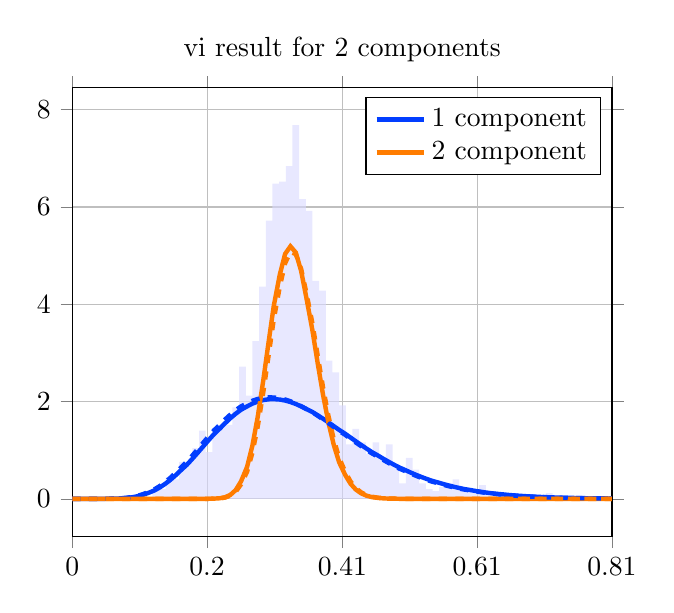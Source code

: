 \begin{tikzpicture}
\begin{axis}[title={vi result for 2 components}, yticklabel style={/pgf/number format/fixed,
            /pgf/number format/precision=3}, grid={major}, yminorgrids={true}, tick align={outside}, xtick={0.0,0.202,0.405,0.607,0.809}, xmin={0.0}, xmax={0.809}, scaled y ticks={false}]
    \addplot[ybar interval, fill={blue!15}, forget plot, opacity={0.6}, draw={none}, bar width={5.0e-6}]
        table[row sep={\\}]
        {
            \\
            0.04  0.04  \\
            0.05  0.0  \\
            0.06  0.0  \\
            0.07  0.04  \\
            0.08  0.0  \\
            0.09  0.04  \\
            0.1  0.04  \\
            0.11  0.04  \\
            0.12  0.16  \\
            0.13  0.2  \\
            0.14  0.44  \\
            0.15  0.4  \\
            0.16  0.76  \\
            0.17  0.76  \\
            0.18  1.04  \\
            0.19  1.4  \\
            0.2  0.96  \\
            0.21  1.44  \\
            0.22  1.52  \\
            0.23  1.52  \\
            0.24  1.88  \\
            0.25  2.72  \\
            0.26  2.12  \\
            0.27  3.24  \\
            0.28  4.36  \\
            0.29  5.72  \\
            0.3  6.48  \\
            0.31  6.52  \\
            0.32  6.84  \\
            0.33  7.68  \\
            0.34  6.16  \\
            0.35  5.92  \\
            0.36  4.48  \\
            0.37  4.28  \\
            0.38  2.84  \\
            0.39  2.6  \\
            0.4  1.92  \\
            0.41  1.12  \\
            0.42  1.44  \\
            0.43  1.16  \\
            0.44  0.92  \\
            0.45  1.16  \\
            0.46  0.8  \\
            0.47  1.12  \\
            0.48  0.72  \\
            0.49  0.32  \\
            0.5  0.84  \\
            0.51  0.6  \\
            0.52  0.32  \\
            0.53  0.2  \\
            0.54  0.16  \\
            0.55  0.24  \\
            0.56  0.32  \\
            0.57  0.4  \\
            0.58  0.2  \\
            0.59  0.16  \\
            0.6  0.2  \\
            0.61  0.28  \\
            0.62  0.12  \\
            0.63  0.04  \\
            0.64  0.08  \\
            0.65  0.12  \\
            0.66  0.04  \\
            0.67  0.08  \\
            0.68  0.0  \\
            0.69  0.08  \\
            0.7  0.0  \\
            0.71  0.12  \\
            0.72  0.0  \\
            0.73  0.04  \\
            0.74  0.0  \\
            0.75  0.0  \\
            0.76  0.0  \\
            0.77  0.0  \\
            0.78  0.0  \\
            0.79  0.0  \\
            0.8  0.04  \\
            0.81  0.0  \\
        }
        ;
    \addplot[style={{ultra thick}}, color={rgb,1:red,0.008;green,0.243;blue,1.0}]
        table[row sep={\\}]
        {
            \\
            0.0  0.0  \\
            0.008  1.033e-9  \\
            0.016  2.326e-7  \\
            0.025  5.045e-6  \\
            0.033  4.198e-5  \\
            0.041  0.0  \\
            0.049  0.001  \\
            0.057  0.002  \\
            0.065  0.005  \\
            0.074  0.01  \\
            0.082  0.019  \\
            0.09  0.033  \\
            0.098  0.054  \\
            0.106  0.084  \\
            0.114  0.122  \\
            0.123  0.172  \\
            0.131  0.233  \\
            0.139  0.306  \\
            0.147  0.39  \\
            0.155  0.486  \\
            0.163  0.591  \\
            0.172  0.704  \\
            0.18  0.824  \\
            0.188  0.948  \\
            0.196  1.075  \\
            0.204  1.201  \\
            0.212  1.324  \\
            0.221  1.443  \\
            0.229  1.554  \\
            0.237  1.658  \\
            0.245  1.751  \\
            0.253  1.832  \\
            0.262  1.901  \\
            0.27  1.957  \\
            0.278  2.0  \\
            0.286  2.03  \\
            0.294  2.046  \\
            0.302  2.049  \\
            0.311  2.041  \\
            0.319  2.021  \\
            0.327  1.99  \\
            0.335  1.95  \\
            0.343  1.901  \\
            0.351  1.846  \\
            0.36  1.784  \\
            0.368  1.716  \\
            0.376  1.645  \\
            0.384  1.571  \\
            0.392  1.494  \\
            0.4  1.417  \\
            0.409  1.338  \\
            0.417  1.26  \\
            0.425  1.183  \\
            0.433  1.107  \\
            0.441  1.033  \\
            0.449  0.961  \\
            0.458  0.892  \\
            0.466  0.826  \\
            0.474  0.763  \\
            0.482  0.703  \\
            0.49  0.646  \\
            0.499  0.592  \\
            0.507  0.542  \\
            0.515  0.495  \\
            0.523  0.451  \\
            0.531  0.41  \\
            0.539  0.372  \\
            0.548  0.337  \\
            0.556  0.305  \\
            0.564  0.275  \\
            0.572  0.248  \\
            0.58  0.223  \\
            0.588  0.2  \\
            0.597  0.18  \\
            0.605  0.161  \\
            0.613  0.144  \\
            0.621  0.128  \\
            0.629  0.114  \\
            0.637  0.102  \\
            0.646  0.091  \\
            0.654  0.08  \\
            0.662  0.071  \\
            0.67  0.063  \\
            0.678  0.056  \\
            0.686  0.049  \\
            0.695  0.044  \\
            0.703  0.038  \\
            0.711  0.034  \\
            0.719  0.03  \\
            0.727  0.026  \\
            0.735  0.023  \\
            0.744  0.02  \\
            0.752  0.018  \\
            0.76  0.015  \\
            0.768  0.013  \\
            0.776  0.012  \\
            0.785  0.01  \\
            0.793  0.009  \\
            0.801  0.008  \\
            0.809  0.007  \\
        }
        ;
    \addlegendentry {1 component}
    \addplot[style={{ultra thick}}, color={rgb,1:red,1.0;green,0.486;blue,0.0}]
        table[row sep={\\}]
        {
            \\
            0.0  0.0  \\
            0.008  2.328e-104  \\
            0.016  1.118e-78  \\
            0.025  4.707e-64  \\
            0.033  5.889e-54  \\
            0.041  2.437e-46  \\
            0.049  2.72e-40  \\
            0.057  2.509e-35  \\
            0.065  3.732e-31  \\
            0.074  1.377e-27  \\
            0.082  1.693e-24  \\
            0.09  8.554e-22  \\
            0.098  2.073e-19  \\
            0.106  2.712e-17  \\
            0.114  2.098e-15  \\
            0.123  1.032e-13  \\
            0.131  3.422e-12  \\
            0.139  8.027e-11  \\
            0.147  1.385e-9  \\
            0.155  1.819e-8  \\
            0.163  1.868e-7  \\
            0.172  1.537e-6  \\
            0.18  1.035e-5  \\
            0.188  5.802e-5  \\
            0.196  0.0  \\
            0.204  0.001  \\
            0.212  0.004  \\
            0.221  0.012  \\
            0.229  0.033  \\
            0.237  0.082  \\
            0.245  0.181  \\
            0.253  0.361  \\
            0.262  0.657  \\
            0.27  1.098  \\
            0.278  1.69  \\
            0.286  2.411  \\
            0.294  3.2  \\
            0.302  3.966  \\
            0.311  4.608  \\
            0.319  5.035  \\
            0.327  5.191  \\
            0.335  5.063  \\
            0.343  4.685  \\
            0.351  4.124  \\
            0.36  3.459  \\
            0.368  2.773  \\
            0.376  2.127  \\
            0.384  1.565  \\
            0.392  1.106  \\
            0.4  0.752  \\
            0.409  0.493  \\
            0.417  0.312  \\
            0.425  0.191  \\
            0.433  0.113  \\
            0.441  0.065  \\
            0.449  0.036  \\
            0.458  0.019  \\
            0.466  0.01  \\
            0.474  0.005  \\
            0.482  0.003  \\
            0.49  0.001  \\
            0.499  0.001  \\
            0.507  0.0  \\
            0.515  0.0  \\
            0.523  5.533e-5  \\
            0.531  2.393e-5  \\
            0.539  1.014e-5  \\
            0.548  4.208e-6  \\
            0.556  1.712e-6  \\
            0.564  6.836e-7  \\
            0.572  2.679e-7  \\
            0.58  1.031e-7  \\
            0.588  3.899e-8  \\
            0.597  1.45e-8  \\
            0.605  5.301e-9  \\
            0.613  1.907e-9  \\
            0.621  6.754e-10  \\
            0.629  2.356e-10  \\
            0.637  8.095e-11  \\
            0.646  2.741e-11  \\
            0.654  9.153e-12  \\
            0.662  3.014e-12  \\
            0.67  9.792e-13  \\
            0.678  3.14e-13  \\
            0.686  9.938e-14  \\
            0.695  3.107e-14  \\
            0.703  9.593e-15  \\
            0.711  2.927e-15  \\
            0.719  8.827e-16  \\
            0.727  2.632e-16  \\
            0.735  7.759e-17  \\
            0.744  2.263e-17  \\
            0.752  6.529e-18  \\
            0.76  1.864e-18  \\
            0.768  5.269e-19  \\
            0.776  1.474e-19  \\
            0.785  4.084e-20  \\
            0.793  1.121e-20  \\
            0.801  3.047e-21  \\
            0.809  8.208e-22  \\
        }
        ;
    \addlegendentry {2 component}
    \addplot[style={{ultra thick, dashed}}, color={rgb,1:red,0.008;green,0.243;blue,1.0}]
        table[row sep={\\}]
        {
            \\
            0.0  0.0  \\
            0.008  1.671e-9  \\
            0.016  3.43e-7  \\
            0.025  7.05e-6  \\
            0.033  5.648e-5  \\
            0.041  0.0  \\
            0.049  0.001  \\
            0.057  0.003  \\
            0.065  0.006  \\
            0.074  0.012  \\
            0.082  0.023  \\
            0.09  0.039  \\
            0.098  0.063  \\
            0.106  0.096  \\
            0.114  0.14  \\
            0.123  0.195  \\
            0.131  0.262  \\
            0.139  0.341  \\
            0.147  0.433  \\
            0.155  0.535  \\
            0.163  0.646  \\
            0.172  0.766  \\
            0.18  0.891  \\
            0.188  1.02  \\
            0.196  1.15  \\
            0.204  1.278  \\
            0.212  1.403  \\
            0.221  1.522  \\
            0.229  1.632  \\
            0.237  1.733  \\
            0.245  1.823  \\
            0.253  1.901  \\
            0.262  1.965  \\
            0.27  2.016  \\
            0.278  2.053  \\
            0.286  2.076  \\
            0.294  2.086  \\
            0.302  2.083  \\
            0.311  2.068  \\
            0.319  2.042  \\
            0.327  2.005  \\
            0.335  1.959  \\
            0.343  1.905  \\
            0.351  1.845  \\
            0.36  1.778  \\
            0.368  1.707  \\
            0.376  1.632  \\
            0.384  1.555  \\
            0.392  1.476  \\
            0.4  1.396  \\
            0.409  1.316  \\
            0.417  1.236  \\
            0.425  1.158  \\
            0.433  1.082  \\
            0.441  1.007  \\
            0.449  0.936  \\
            0.458  0.867  \\
            0.466  0.801  \\
            0.474  0.738  \\
            0.482  0.679  \\
            0.49  0.623  \\
            0.499  0.57  \\
            0.507  0.521  \\
            0.515  0.475  \\
            0.523  0.432  \\
            0.531  0.392  \\
            0.539  0.355  \\
            0.548  0.321  \\
            0.556  0.29  \\
            0.564  0.261  \\
            0.572  0.235  \\
            0.58  0.211  \\
            0.588  0.19  \\
            0.597  0.17  \\
            0.605  0.152  \\
            0.613  0.136  \\
            0.621  0.121  \\
            0.629  0.108  \\
            0.637  0.096  \\
            0.646  0.085  \\
            0.654  0.075  \\
            0.662  0.067  \\
            0.67  0.059  \\
            0.678  0.052  \\
            0.686  0.046  \\
            0.695  0.041  \\
            0.703  0.036  \\
            0.711  0.031  \\
            0.719  0.028  \\
            0.727  0.024  \\
            0.735  0.021  \\
            0.744  0.019  \\
            0.752  0.016  \\
            0.76  0.014  \\
            0.768  0.012  \\
            0.776  0.011  \\
            0.785  0.009  \\
            0.793  0.008  \\
            0.801  0.007  \\
            0.809  0.006  \\
        }
        ;
    \addplot[style={{ultra thick, dashed}}, color={rgb,1:red,1.0;green,0.486;blue,0.0}]
        table[row sep={\\}]
        {
            \\
            0.0  0.0  \\
            0.008  3.123e-105  \\
            0.016  2.128e-79  \\
            0.025  1.101e-64  \\
            0.033  1.596e-54  \\
            0.041  7.41e-47  \\
            0.049  9.093e-41  \\
            0.057  9.093e-36  \\
            0.065  1.451e-31  \\
            0.074  5.702e-28  \\
            0.082  7.416e-25  \\
            0.09  3.943e-22  \\
            0.098  1.002e-19  \\
            0.106  1.369e-17  \\
            0.114  1.103e-15  \\
            0.123  5.636e-14  \\
            0.131  1.938e-12  \\
            0.139  4.702e-11  \\
            0.147  8.381e-10  \\
            0.155  1.135e-8  \\
            0.163  1.2e-7  \\
            0.172  1.016e-6  \\
            0.18  7.024e-6  \\
            0.188  4.041e-5  \\
            0.196  0.0  \\
            0.204  0.001  \\
            0.212  0.003  \\
            0.221  0.009  \\
            0.229  0.026  \\
            0.237  0.066  \\
            0.245  0.147  \\
            0.253  0.3  \\
            0.262  0.558  \\
            0.27  0.95  \\
            0.278  1.491  \\
            0.286  2.165  \\
            0.294  2.925  \\
            0.302  3.689  \\
            0.311  4.359  \\
            0.319  4.844  \\
            0.327  5.076  \\
            0.335  5.031  \\
            0.343  4.729  \\
            0.351  4.227  \\
            0.36  3.601  \\
            0.368  2.929  \\
            0.376  2.28  \\
            0.384  1.702  \\
            0.392  1.22  \\
            0.4  0.842  \\
            0.409  0.56  \\
            0.417  0.359  \\
            0.425  0.222  \\
            0.433  0.133  \\
            0.441  0.078  \\
            0.449  0.044  \\
            0.458  0.024  \\
            0.466  0.013  \\
            0.474  0.007  \\
            0.482  0.003  \\
            0.49  0.002  \\
            0.499  0.001  \\
            0.507  0.0  \\
            0.515  0.0  \\
            0.523  7.478e-5  \\
            0.531  3.272e-5  \\
            0.539  1.402e-5  \\
            0.548  5.883e-6  \\
            0.556  2.421e-6  \\
            0.564  9.772e-7  \\
            0.572  3.871e-7  \\
            0.58  1.506e-7  \\
            0.588  5.757e-8  \\
            0.597  2.163e-8  \\
            0.605  7.993e-9  \\
            0.613  2.906e-9  \\
            0.621  1.04e-9  \\
            0.629  3.664e-10  \\
            0.637  1.272e-10  \\
            0.646  4.351e-11  \\
            0.654  1.467e-11  \\
            0.662  4.88e-12  \\
            0.67  1.601e-12  \\
            0.678  5.184e-13  \\
            0.686  1.657e-13  \\
            0.695  5.229e-14  \\
            0.703  1.63e-14  \\
            0.711  5.021e-15  \\
            0.719  1.529e-15  \\
            0.727  4.6e-16  \\
            0.735  1.369e-16  \\
            0.744  4.029e-17  \\
            0.752  1.173e-17  \\
            0.76  3.381e-18  \\
            0.768  9.641e-19  \\
            0.776  2.722e-19  \\
            0.785  7.609e-20  \\
            0.793  2.107e-20  \\
            0.801  5.778e-21  \\
            0.809  1.57e-21  \\
        }
        ;
\end{axis}
\end{tikzpicture}
